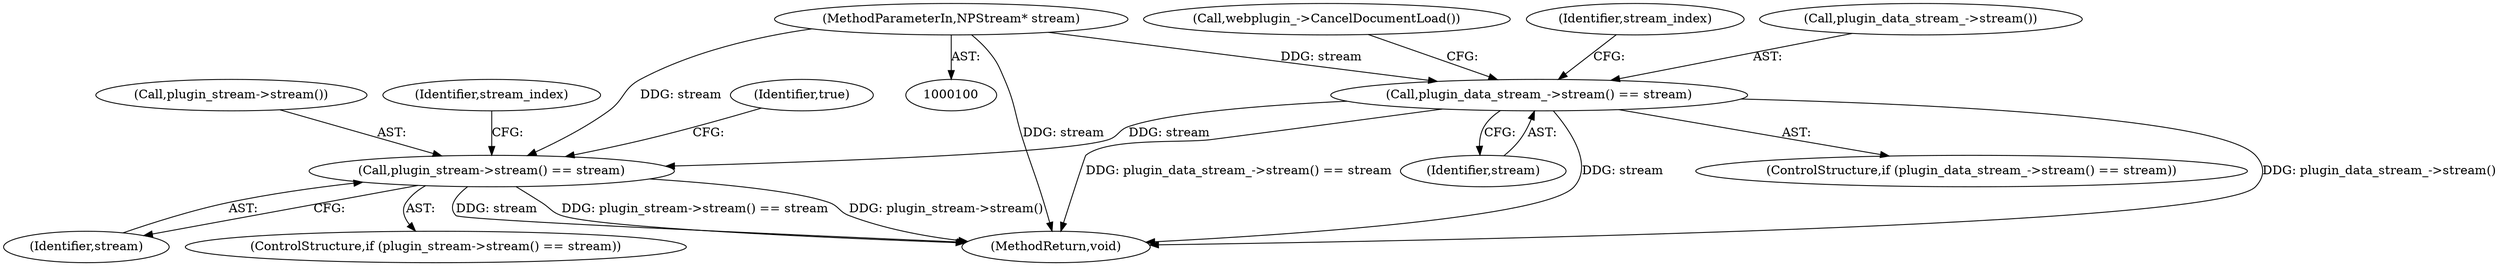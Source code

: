 digraph "0_Chrome_ea3d1d84be3d6f97bf50e76511c9e26af6895533_31@pointer" {
"1000147" [label="(Call,plugin_data_stream_->stream() == stream)"];
"1000101" [label="(MethodParameterIn,NPStream* stream)"];
"1000172" [label="(Call,plugin_stream->stream() == stream)"];
"1000174" [label="(Identifier,stream)"];
"1000149" [label="(Identifier,stream)"];
"1000177" [label="(Identifier,true)"];
"1000151" [label="(Call,webplugin_->CancelDocumentLoad())"];
"1000146" [label="(ControlStructure,if (plugin_data_stream_->stream() == stream))"];
"1000173" [label="(Call,plugin_stream->stream())"];
"1000164" [label="(Identifier,stream_index)"];
"1000171" [label="(ControlStructure,if (plugin_stream->stream() == stream))"];
"1000172" [label="(Call,plugin_stream->stream() == stream)"];
"1000158" [label="(Identifier,stream_index)"];
"1000191" [label="(MethodReturn,void)"];
"1000147" [label="(Call,plugin_data_stream_->stream() == stream)"];
"1000101" [label="(MethodParameterIn,NPStream* stream)"];
"1000148" [label="(Call,plugin_data_stream_->stream())"];
"1000147" -> "1000146"  [label="AST: "];
"1000147" -> "1000149"  [label="CFG: "];
"1000148" -> "1000147"  [label="AST: "];
"1000149" -> "1000147"  [label="AST: "];
"1000151" -> "1000147"  [label="CFG: "];
"1000158" -> "1000147"  [label="CFG: "];
"1000147" -> "1000191"  [label="DDG: stream"];
"1000147" -> "1000191"  [label="DDG: plugin_data_stream_->stream()"];
"1000147" -> "1000191"  [label="DDG: plugin_data_stream_->stream() == stream"];
"1000101" -> "1000147"  [label="DDG: stream"];
"1000147" -> "1000172"  [label="DDG: stream"];
"1000101" -> "1000100"  [label="AST: "];
"1000101" -> "1000191"  [label="DDG: stream"];
"1000101" -> "1000172"  [label="DDG: stream"];
"1000172" -> "1000171"  [label="AST: "];
"1000172" -> "1000174"  [label="CFG: "];
"1000173" -> "1000172"  [label="AST: "];
"1000174" -> "1000172"  [label="AST: "];
"1000177" -> "1000172"  [label="CFG: "];
"1000164" -> "1000172"  [label="CFG: "];
"1000172" -> "1000191"  [label="DDG: plugin_stream->stream() == stream"];
"1000172" -> "1000191"  [label="DDG: plugin_stream->stream()"];
"1000172" -> "1000191"  [label="DDG: stream"];
}
